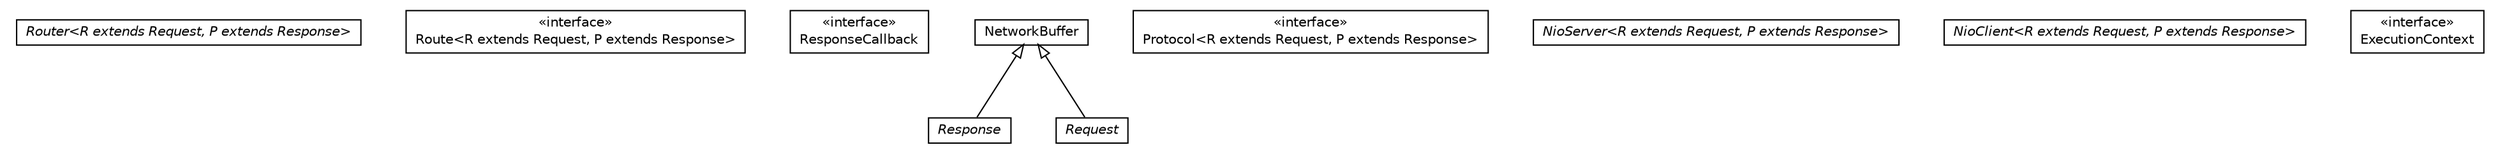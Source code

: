 #!/usr/local/bin/dot
#
# Class diagram 
# Generated by UMLGraph version R5_6-24-gf6e263 (http://www.umlgraph.org/)
#

digraph G {
	edge [fontname="Helvetica",fontsize=10,labelfontname="Helvetica",labelfontsize=10];
	node [fontname="Helvetica",fontsize=10,shape=plaintext];
	nodesep=0.25;
	ranksep=0.5;
	// babble.net.Router<R extends babble.net.Request, P extends babble.net.Response>
	c36 [label=<<table title="babble.net.Router" border="0" cellborder="1" cellspacing="0" cellpadding="2" port="p" href="./Router.html">
		<tr><td><table border="0" cellspacing="0" cellpadding="1">
<tr><td align="center" balign="center"><font face="Helvetica-Oblique"> Router&lt;R extends Request, P extends Response&gt; </font></td></tr>
		</table></td></tr>
		</table>>, URL="./Router.html", fontname="Helvetica", fontcolor="black", fontsize=10.0];
	// babble.net.Route<R extends babble.net.Request, P extends babble.net.Response>
	c37 [label=<<table title="babble.net.Route" border="0" cellborder="1" cellspacing="0" cellpadding="2" port="p" href="./Route.html">
		<tr><td><table border="0" cellspacing="0" cellpadding="1">
<tr><td align="center" balign="center"> &#171;interface&#187; </td></tr>
<tr><td align="center" balign="center"> Route&lt;R extends Request, P extends Response&gt; </td></tr>
		</table></td></tr>
		</table>>, URL="./Route.html", fontname="Helvetica", fontcolor="black", fontsize=10.0];
	// babble.net.ResponseCallback
	c38 [label=<<table title="babble.net.ResponseCallback" border="0" cellborder="1" cellspacing="0" cellpadding="2" port="p" href="./ResponseCallback.html">
		<tr><td><table border="0" cellspacing="0" cellpadding="1">
<tr><td align="center" balign="center"> &#171;interface&#187; </td></tr>
<tr><td align="center" balign="center"> ResponseCallback </td></tr>
		</table></td></tr>
		</table>>, URL="./ResponseCallback.html", fontname="Helvetica", fontcolor="black", fontsize=10.0];
	// babble.net.Response
	c39 [label=<<table title="babble.net.Response" border="0" cellborder="1" cellspacing="0" cellpadding="2" port="p" href="./Response.html">
		<tr><td><table border="0" cellspacing="0" cellpadding="1">
<tr><td align="center" balign="center"><font face="Helvetica-Oblique"> Response </font></td></tr>
		</table></td></tr>
		</table>>, URL="./Response.html", fontname="Helvetica", fontcolor="black", fontsize=10.0];
	// babble.net.Request
	c40 [label=<<table title="babble.net.Request" border="0" cellborder="1" cellspacing="0" cellpadding="2" port="p" href="./Request.html">
		<tr><td><table border="0" cellspacing="0" cellpadding="1">
<tr><td align="center" balign="center"><font face="Helvetica-Oblique"> Request </font></td></tr>
		</table></td></tr>
		</table>>, URL="./Request.html", fontname="Helvetica", fontcolor="black", fontsize=10.0];
	// babble.net.Protocol<R extends babble.net.Request, P extends babble.net.Response>
	c41 [label=<<table title="babble.net.Protocol" border="0" cellborder="1" cellspacing="0" cellpadding="2" port="p" href="./Protocol.html">
		<tr><td><table border="0" cellspacing="0" cellpadding="1">
<tr><td align="center" balign="center"> &#171;interface&#187; </td></tr>
<tr><td align="center" balign="center"> Protocol&lt;R extends Request, P extends Response&gt; </td></tr>
		</table></td></tr>
		</table>>, URL="./Protocol.html", fontname="Helvetica", fontcolor="black", fontsize=10.0];
	// babble.net.NioServer<R extends babble.net.Request, P extends babble.net.Response>
	c42 [label=<<table title="babble.net.NioServer" border="0" cellborder="1" cellspacing="0" cellpadding="2" port="p" href="./NioServer.html">
		<tr><td><table border="0" cellspacing="0" cellpadding="1">
<tr><td align="center" balign="center"><font face="Helvetica-Oblique"> NioServer&lt;R extends Request, P extends Response&gt; </font></td></tr>
		</table></td></tr>
		</table>>, URL="./NioServer.html", fontname="Helvetica", fontcolor="black", fontsize=10.0];
	// babble.net.NioClient<R extends babble.net.Request, P extends babble.net.Response>
	c43 [label=<<table title="babble.net.NioClient" border="0" cellborder="1" cellspacing="0" cellpadding="2" port="p" href="./NioClient.html">
		<tr><td><table border="0" cellspacing="0" cellpadding="1">
<tr><td align="center" balign="center"><font face="Helvetica-Oblique"> NioClient&lt;R extends Request, P extends Response&gt; </font></td></tr>
		</table></td></tr>
		</table>>, URL="./NioClient.html", fontname="Helvetica", fontcolor="black", fontsize=10.0];
	// babble.net.NetworkBuffer
	c44 [label=<<table title="babble.net.NetworkBuffer" border="0" cellborder="1" cellspacing="0" cellpadding="2" port="p" href="./NetworkBuffer.html">
		<tr><td><table border="0" cellspacing="0" cellpadding="1">
<tr><td align="center" balign="center"> NetworkBuffer </td></tr>
		</table></td></tr>
		</table>>, URL="./NetworkBuffer.html", fontname="Helvetica", fontcolor="black", fontsize=10.0];
	// babble.net.ExecutionContext
	c45 [label=<<table title="babble.net.ExecutionContext" border="0" cellborder="1" cellspacing="0" cellpadding="2" port="p" href="./ExecutionContext.html">
		<tr><td><table border="0" cellspacing="0" cellpadding="1">
<tr><td align="center" balign="center"> &#171;interface&#187; </td></tr>
<tr><td align="center" balign="center"> ExecutionContext </td></tr>
		</table></td></tr>
		</table>>, URL="./ExecutionContext.html", fontname="Helvetica", fontcolor="black", fontsize=10.0];
	//babble.net.Response extends babble.net.NetworkBuffer
	c44:p -> c39:p [dir=back,arrowtail=empty];
	//babble.net.Request extends babble.net.NetworkBuffer
	c44:p -> c40:p [dir=back,arrowtail=empty];
}

